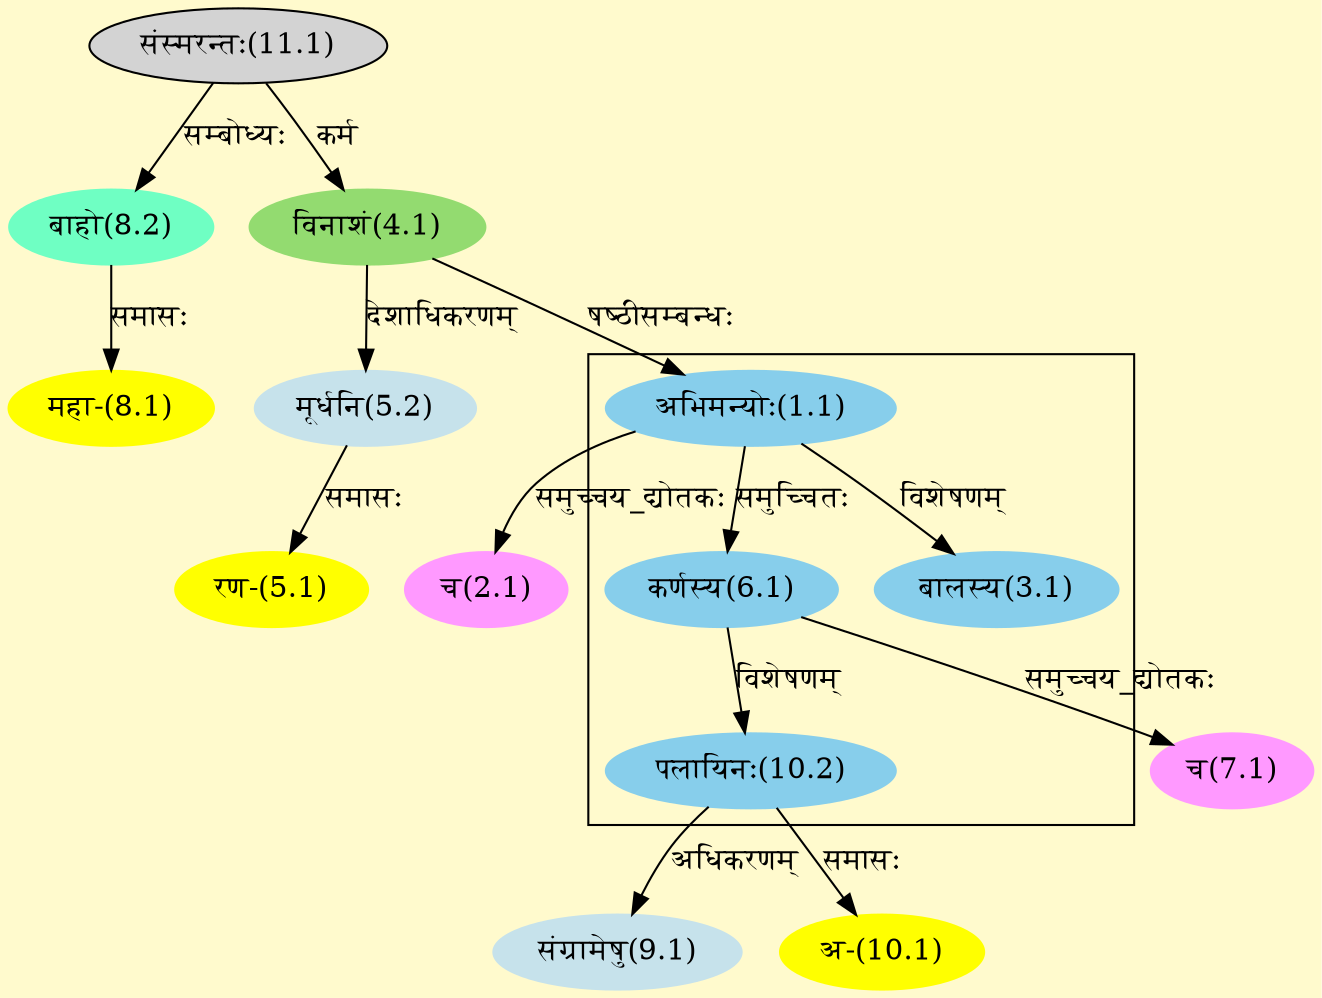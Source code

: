digraph G{
rankdir=BT;
 compound=true;
 bgcolor="lemonchiffon1";

subgraph cluster_1{
Node3_1 [style=filled, color="#87CEEB" label = "बालस्य(3.1)"]
Node1_1 [style=filled, color="#87CEEB" label = "अभिमन्योः(1.1)"]
Node6_1 [style=filled, color="#87CEEB" label = "कर्णस्य(6.1)"]
Node10_2 [style=filled, color="#87CEEB" label = "पलायिनः(10.2)"]

}
Node1_1 [style=filled, color="#87CEEB" label = "अभिमन्योः(1.1)"]
Node4_1 [style=filled, color="#93DB70" label = "विनाशं(4.1)"]
Node2_1 [style=filled, color="#FF99FF" label = "च(2.1)"]
Node11_1 [style=filled, color="" label = "संस्मरन्तः(11.1)"]
Node5_1 [style=filled, color="#FFFF00" label = "रण-(5.1)"]
Node5_2 [style=filled, color="#C6E2EB" label = "मूर्धनि(5.2)"]
Node7_1 [style=filled, color="#FF99FF" label = "च(7.1)"]
Node6_1 [style=filled, color="#87CEEB" label = "कर्णस्य(6.1)"]
Node8_1 [style=filled, color="#FFFF00" label = "महा-(8.1)"]
Node8_2 [style=filled, color="#6FFFC3" label = "बाहो(8.2)"]
Node9_1 [style=filled, color="#C6E2EB" label = "संग्रामेषु(9.1)"]
Node10_2 [style=filled, color="#87CEEB" label = "पलायिनः(10.2)"]
Node10_1 [style=filled, color="#FFFF00" label = "अ-(10.1)"]
/* Start of Relations section */

Node1_1 -> Node4_1 [  label="षष्ठीसम्बन्धः"  dir="back" ]
Node2_1 -> Node1_1 [  label="समुच्चय_द्योतकः"  dir="back" ]
Node3_1 -> Node1_1 [  label="विशेषणम्"  dir="back" ]
Node4_1 -> Node11_1 [  label="कर्म"  dir="back" ]
Node5_1 -> Node5_2 [  label="समासः"  dir="back" ]
Node5_2 -> Node4_1 [  label="देशाधिकरणम्"  dir="back" ]
Node6_1 -> Node1_1 [  label="समुच्चितः"  dir="back" ]
Node7_1 -> Node6_1 [  label="समुच्चय_द्योतकः"  dir="back" ]
Node8_1 -> Node8_2 [  label="समासः"  dir="back" ]
Node8_2 -> Node11_1 [  label="सम्बोध्यः"  dir="back" ]
Node9_1 -> Node10_2 [  label="अधिकरणम्"  dir="back" ]
Node10_1 -> Node10_2 [  label="समासः"  dir="back" ]
Node10_2 -> Node6_1 [  label="विशेषणम्"  dir="back" ]
}
